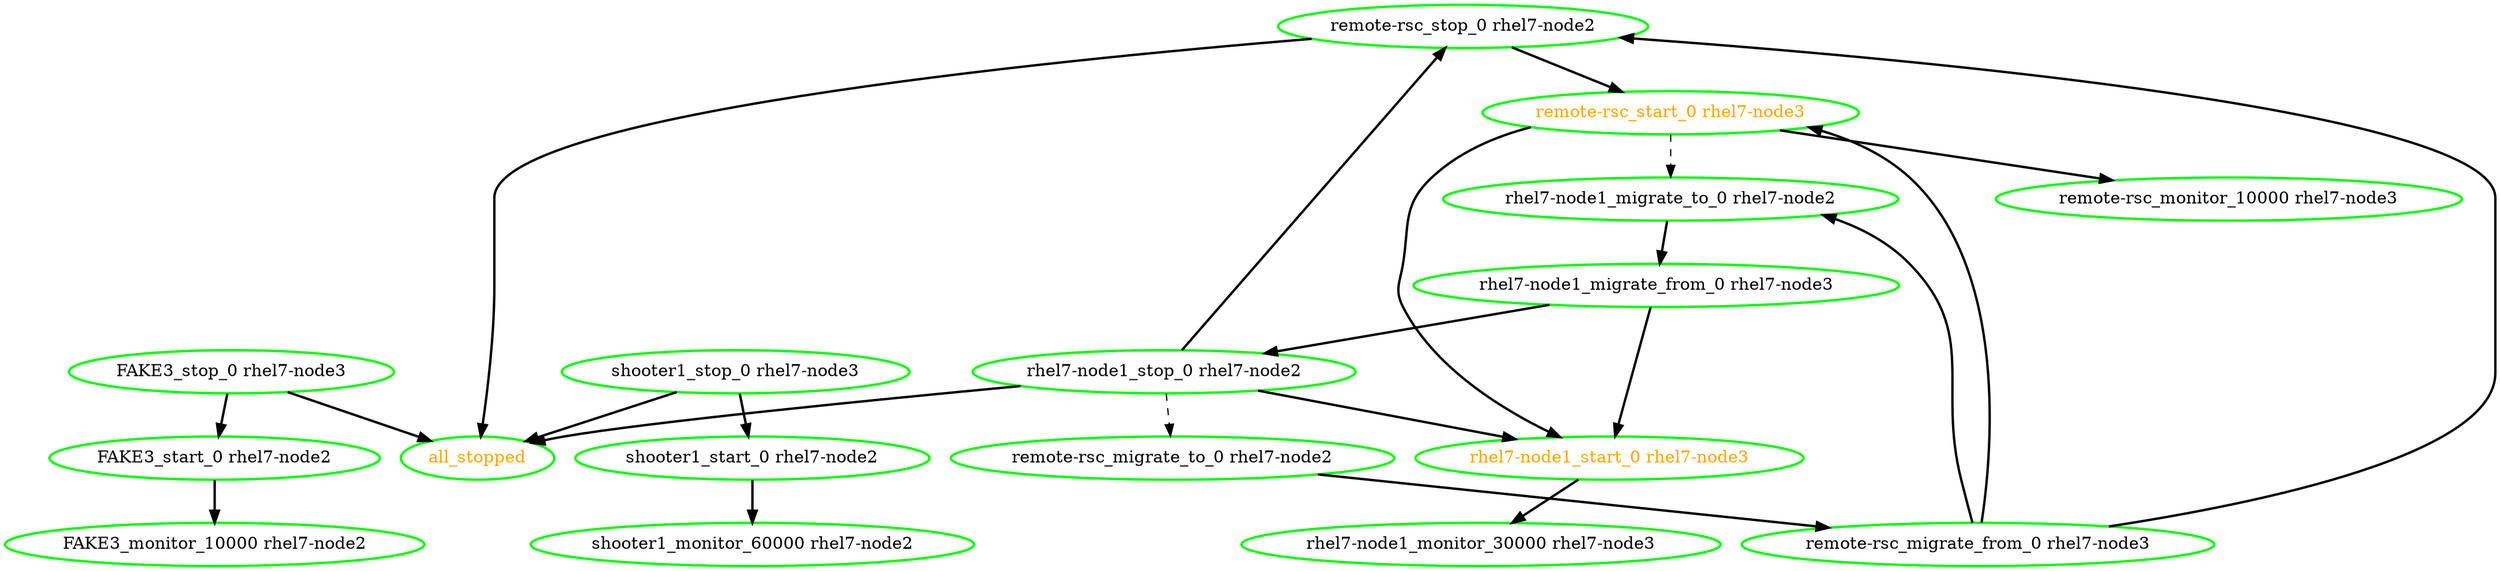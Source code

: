  digraph "g" {
"FAKE3_monitor_10000 rhel7-node2" [ style=bold color="green" fontcolor="black"]
"FAKE3_start_0 rhel7-node2" -> "FAKE3_monitor_10000 rhel7-node2" [ style = bold]
"FAKE3_start_0 rhel7-node2" [ style=bold color="green" fontcolor="black"]
"FAKE3_stop_0 rhel7-node3" -> "FAKE3_start_0 rhel7-node2" [ style = bold]
"FAKE3_stop_0 rhel7-node3" -> "all_stopped" [ style = bold]
"FAKE3_stop_0 rhel7-node3" [ style=bold color="green" fontcolor="black"]
"all_stopped" [ style=bold color="green" fontcolor="orange"]
"remote-rsc_migrate_from_0 rhel7-node3" -> "remote-rsc_start_0 rhel7-node3" [ style = bold]
"remote-rsc_migrate_from_0 rhel7-node3" -> "remote-rsc_stop_0 rhel7-node2" [ style = bold]
"remote-rsc_migrate_from_0 rhel7-node3" -> "rhel7-node1_migrate_to_0 rhel7-node2" [ style = bold]
"remote-rsc_migrate_from_0 rhel7-node3" [ style=bold color="green" fontcolor="black"]
"remote-rsc_migrate_to_0 rhel7-node2" -> "remote-rsc_migrate_from_0 rhel7-node3" [ style = bold]
"remote-rsc_migrate_to_0 rhel7-node2" [ style=bold color="green" fontcolor="black"]
"remote-rsc_monitor_10000 rhel7-node3" [ style=bold color="green" fontcolor="black"]
"remote-rsc_start_0 rhel7-node3" -> "remote-rsc_monitor_10000 rhel7-node3" [ style = bold]
"remote-rsc_start_0 rhel7-node3" -> "rhel7-node1_migrate_to_0 rhel7-node2" [ style = dashed]
"remote-rsc_start_0 rhel7-node3" -> "rhel7-node1_start_0 rhel7-node3" [ style = bold]
"remote-rsc_start_0 rhel7-node3" [ style=bold color="green" fontcolor="orange"]
"remote-rsc_stop_0 rhel7-node2" -> "all_stopped" [ style = bold]
"remote-rsc_stop_0 rhel7-node2" -> "remote-rsc_start_0 rhel7-node3" [ style = bold]
"remote-rsc_stop_0 rhel7-node2" [ style=bold color="green" fontcolor="black"]
"rhel7-node1_migrate_from_0 rhel7-node3" -> "rhel7-node1_start_0 rhel7-node3" [ style = bold]
"rhel7-node1_migrate_from_0 rhel7-node3" -> "rhel7-node1_stop_0 rhel7-node2" [ style = bold]
"rhel7-node1_migrate_from_0 rhel7-node3" [ style=bold color="green" fontcolor="black"]
"rhel7-node1_migrate_to_0 rhel7-node2" -> "rhel7-node1_migrate_from_0 rhel7-node3" [ style = bold]
"rhel7-node1_migrate_to_0 rhel7-node2" [ style=bold color="green" fontcolor="black"]
"rhel7-node1_monitor_30000 rhel7-node3" [ style=bold color="green" fontcolor="black"]
"rhel7-node1_start_0 rhel7-node3" -> "rhel7-node1_monitor_30000 rhel7-node3" [ style = bold]
"rhel7-node1_start_0 rhel7-node3" [ style=bold color="green" fontcolor="orange"]
"rhel7-node1_stop_0 rhel7-node2" -> "all_stopped" [ style = bold]
"rhel7-node1_stop_0 rhel7-node2" -> "remote-rsc_migrate_to_0 rhel7-node2" [ style = dashed]
"rhel7-node1_stop_0 rhel7-node2" -> "remote-rsc_stop_0 rhel7-node2" [ style = bold]
"rhel7-node1_stop_0 rhel7-node2" -> "rhel7-node1_start_0 rhel7-node3" [ style = bold]
"rhel7-node1_stop_0 rhel7-node2" [ style=bold color="green" fontcolor="black"]
"shooter1_monitor_60000 rhel7-node2" [ style=bold color="green" fontcolor="black"]
"shooter1_start_0 rhel7-node2" -> "shooter1_monitor_60000 rhel7-node2" [ style = bold]
"shooter1_start_0 rhel7-node2" [ style=bold color="green" fontcolor="black"]
"shooter1_stop_0 rhel7-node3" -> "all_stopped" [ style = bold]
"shooter1_stop_0 rhel7-node3" -> "shooter1_start_0 rhel7-node2" [ style = bold]
"shooter1_stop_0 rhel7-node3" [ style=bold color="green" fontcolor="black"]
}
